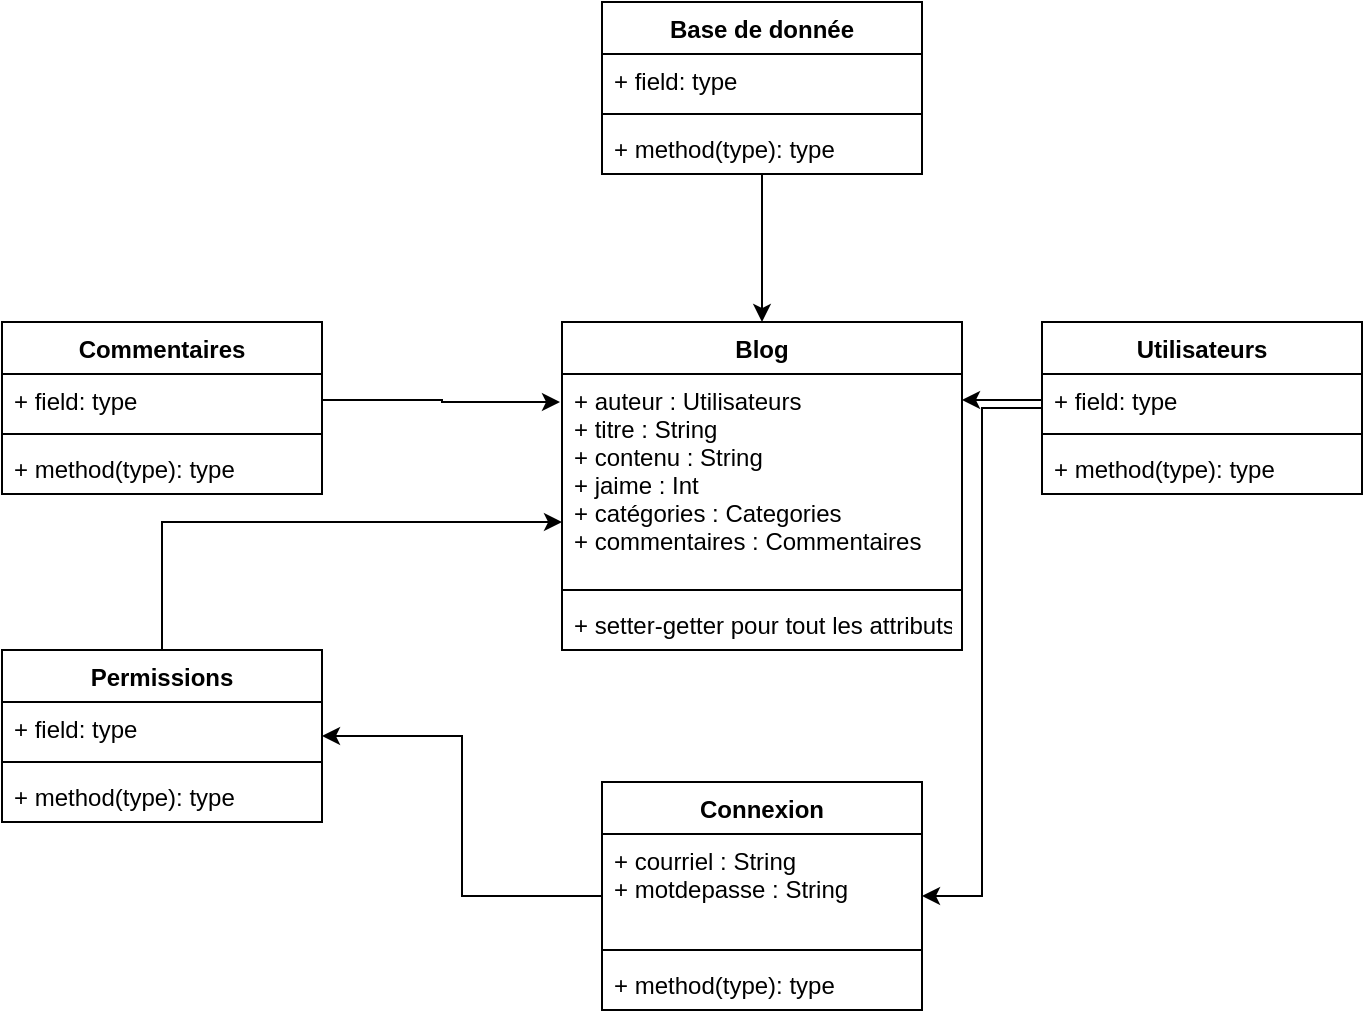 <mxfile version="12.6.1" type="github">
  <diagram id="C5RBs43oDa-KdzZeNtuy" name="Page-1">
    <mxGraphModel dx="1102" dy="611" grid="1" gridSize="10" guides="1" tooltips="1" connect="1" arrows="1" fold="1" page="1" pageScale="1" pageWidth="827" pageHeight="1169" math="0" shadow="0">
      <root>
        <mxCell id="WIyWlLk6GJQsqaUBKTNV-0"/>
        <mxCell id="WIyWlLk6GJQsqaUBKTNV-1" parent="WIyWlLk6GJQsqaUBKTNV-0"/>
        <mxCell id="BsfRLn47r17hex0LM9WA-0" value="Blog" style="swimlane;fontStyle=1;align=center;verticalAlign=top;childLayout=stackLayout;horizontal=1;startSize=26;horizontalStack=0;resizeParent=1;resizeParentMax=0;resizeLast=0;collapsible=1;marginBottom=0;" parent="WIyWlLk6GJQsqaUBKTNV-1" vertex="1">
          <mxGeometry x="400" y="160" width="200" height="164" as="geometry"/>
        </mxCell>
        <mxCell id="BsfRLn47r17hex0LM9WA-1" value="+ auteur : Utilisateurs&#xa;+ titre : String&#xa;+ contenu : String&#xa;+ jaime : Int&#xa;+ catégories : Categories&#xa;+ commentaires : Commentaires&#xa;&#xa;" style="text;strokeColor=none;fillColor=none;align=left;verticalAlign=top;spacingLeft=4;spacingRight=4;overflow=hidden;rotatable=0;points=[[0,0.5],[1,0.5]];portConstraint=eastwest;" parent="BsfRLn47r17hex0LM9WA-0" vertex="1">
          <mxGeometry y="26" width="200" height="104" as="geometry"/>
        </mxCell>
        <mxCell id="BsfRLn47r17hex0LM9WA-2" value="" style="line;strokeWidth=1;fillColor=none;align=left;verticalAlign=middle;spacingTop=-1;spacingLeft=3;spacingRight=3;rotatable=0;labelPosition=right;points=[];portConstraint=eastwest;" parent="BsfRLn47r17hex0LM9WA-0" vertex="1">
          <mxGeometry y="130" width="200" height="8" as="geometry"/>
        </mxCell>
        <mxCell id="BsfRLn47r17hex0LM9WA-3" value="+ setter-getter pour tout les attributs" style="text;strokeColor=none;fillColor=none;align=left;verticalAlign=top;spacingLeft=4;spacingRight=4;overflow=hidden;rotatable=0;points=[[0,0.5],[1,0.5]];portConstraint=eastwest;" parent="BsfRLn47r17hex0LM9WA-0" vertex="1">
          <mxGeometry y="138" width="200" height="26" as="geometry"/>
        </mxCell>
        <mxCell id="AcaAmZLUgVMFTUzAwAvF-3" style="edgeStyle=orthogonalEdgeStyle;rounded=0;orthogonalLoop=1;jettySize=auto;html=1;entryX=1;entryY=0.5;entryDx=0;entryDy=0;" edge="1" parent="WIyWlLk6GJQsqaUBKTNV-1" source="BsfRLn47r17hex0LM9WA-4" target="BsfRLn47r17hex0LM9WA-16">
          <mxGeometry relative="1" as="geometry"/>
        </mxCell>
        <mxCell id="BsfRLn47r17hex0LM9WA-4" value="Utilisateurs" style="swimlane;fontStyle=1;align=center;verticalAlign=top;childLayout=stackLayout;horizontal=1;startSize=26;horizontalStack=0;resizeParent=1;resizeParentMax=0;resizeLast=0;collapsible=1;marginBottom=0;" parent="WIyWlLk6GJQsqaUBKTNV-1" vertex="1">
          <mxGeometry x="640" y="160" width="160" height="86" as="geometry"/>
        </mxCell>
        <mxCell id="BsfRLn47r17hex0LM9WA-5" value="+ field: type" style="text;strokeColor=none;fillColor=none;align=left;verticalAlign=top;spacingLeft=4;spacingRight=4;overflow=hidden;rotatable=0;points=[[0,0.5],[1,0.5]];portConstraint=eastwest;" parent="BsfRLn47r17hex0LM9WA-4" vertex="1">
          <mxGeometry y="26" width="160" height="26" as="geometry"/>
        </mxCell>
        <mxCell id="BsfRLn47r17hex0LM9WA-6" value="" style="line;strokeWidth=1;fillColor=none;align=left;verticalAlign=middle;spacingTop=-1;spacingLeft=3;spacingRight=3;rotatable=0;labelPosition=right;points=[];portConstraint=eastwest;" parent="BsfRLn47r17hex0LM9WA-4" vertex="1">
          <mxGeometry y="52" width="160" height="8" as="geometry"/>
        </mxCell>
        <mxCell id="BsfRLn47r17hex0LM9WA-7" value="+ method(type): type" style="text;strokeColor=none;fillColor=none;align=left;verticalAlign=top;spacingLeft=4;spacingRight=4;overflow=hidden;rotatable=0;points=[[0,0.5],[1,0.5]];portConstraint=eastwest;" parent="BsfRLn47r17hex0LM9WA-4" vertex="1">
          <mxGeometry y="60" width="160" height="26" as="geometry"/>
        </mxCell>
        <mxCell id="BsfRLn47r17hex0LM9WA-8" value="Commentaires" style="swimlane;fontStyle=1;align=center;verticalAlign=top;childLayout=stackLayout;horizontal=1;startSize=26;horizontalStack=0;resizeParent=1;resizeParentMax=0;resizeLast=0;collapsible=1;marginBottom=0;" parent="WIyWlLk6GJQsqaUBKTNV-1" vertex="1">
          <mxGeometry x="120" y="160" width="160" height="86" as="geometry"/>
        </mxCell>
        <mxCell id="BsfRLn47r17hex0LM9WA-9" value="+ field: type" style="text;strokeColor=none;fillColor=none;align=left;verticalAlign=top;spacingLeft=4;spacingRight=4;overflow=hidden;rotatable=0;points=[[0,0.5],[1,0.5]];portConstraint=eastwest;" parent="BsfRLn47r17hex0LM9WA-8" vertex="1">
          <mxGeometry y="26" width="160" height="26" as="geometry"/>
        </mxCell>
        <mxCell id="BsfRLn47r17hex0LM9WA-10" value="" style="line;strokeWidth=1;fillColor=none;align=left;verticalAlign=middle;spacingTop=-1;spacingLeft=3;spacingRight=3;rotatable=0;labelPosition=right;points=[];portConstraint=eastwest;" parent="BsfRLn47r17hex0LM9WA-8" vertex="1">
          <mxGeometry y="52" width="160" height="8" as="geometry"/>
        </mxCell>
        <mxCell id="BsfRLn47r17hex0LM9WA-11" value="+ method(type): type" style="text;strokeColor=none;fillColor=none;align=left;verticalAlign=top;spacingLeft=4;spacingRight=4;overflow=hidden;rotatable=0;points=[[0,0.5],[1,0.5]];portConstraint=eastwest;" parent="BsfRLn47r17hex0LM9WA-8" vertex="1">
          <mxGeometry y="60" width="160" height="26" as="geometry"/>
        </mxCell>
        <mxCell id="AcaAmZLUgVMFTUzAwAvF-11" style="edgeStyle=orthogonalEdgeStyle;rounded=0;orthogonalLoop=1;jettySize=auto;html=1;entryX=0;entryY=0.712;entryDx=0;entryDy=0;entryPerimeter=0;" edge="1" parent="WIyWlLk6GJQsqaUBKTNV-1" source="BsfRLn47r17hex0LM9WA-12" target="BsfRLn47r17hex0LM9WA-1">
          <mxGeometry relative="1" as="geometry"/>
        </mxCell>
        <mxCell id="BsfRLn47r17hex0LM9WA-12" value="Permissions" style="swimlane;fontStyle=1;align=center;verticalAlign=top;childLayout=stackLayout;horizontal=1;startSize=26;horizontalStack=0;resizeParent=1;resizeParentMax=0;resizeLast=0;collapsible=1;marginBottom=0;" parent="WIyWlLk6GJQsqaUBKTNV-1" vertex="1">
          <mxGeometry x="120" y="324" width="160" height="86" as="geometry"/>
        </mxCell>
        <mxCell id="BsfRLn47r17hex0LM9WA-13" value="+ field: type" style="text;strokeColor=none;fillColor=none;align=left;verticalAlign=top;spacingLeft=4;spacingRight=4;overflow=hidden;rotatable=0;points=[[0,0.5],[1,0.5]];portConstraint=eastwest;" parent="BsfRLn47r17hex0LM9WA-12" vertex="1">
          <mxGeometry y="26" width="160" height="26" as="geometry"/>
        </mxCell>
        <mxCell id="BsfRLn47r17hex0LM9WA-14" value="" style="line;strokeWidth=1;fillColor=none;align=left;verticalAlign=middle;spacingTop=-1;spacingLeft=3;spacingRight=3;rotatable=0;labelPosition=right;points=[];portConstraint=eastwest;" parent="BsfRLn47r17hex0LM9WA-12" vertex="1">
          <mxGeometry y="52" width="160" height="8" as="geometry"/>
        </mxCell>
        <mxCell id="BsfRLn47r17hex0LM9WA-15" value="+ method(type): type" style="text;strokeColor=none;fillColor=none;align=left;verticalAlign=top;spacingLeft=4;spacingRight=4;overflow=hidden;rotatable=0;points=[[0,0.5],[1,0.5]];portConstraint=eastwest;" parent="BsfRLn47r17hex0LM9WA-12" vertex="1">
          <mxGeometry y="60" width="160" height="26" as="geometry"/>
        </mxCell>
        <mxCell id="AcaAmZLUgVMFTUzAwAvF-10" value="" style="edgeStyle=orthogonalEdgeStyle;rounded=0;orthogonalLoop=1;jettySize=auto;html=1;entryX=1;entryY=0.5;entryDx=0;entryDy=0;" edge="1" parent="WIyWlLk6GJQsqaUBKTNV-1" source="BsfRLn47r17hex0LM9WA-16" target="BsfRLn47r17hex0LM9WA-12">
          <mxGeometry relative="1" as="geometry">
            <mxPoint x="340" y="474" as="targetPoint"/>
          </mxGeometry>
        </mxCell>
        <mxCell id="BsfRLn47r17hex0LM9WA-16" value="Connexion" style="swimlane;fontStyle=1;align=center;verticalAlign=top;childLayout=stackLayout;horizontal=1;startSize=26;horizontalStack=0;resizeParent=1;resizeParentMax=0;resizeLast=0;collapsible=1;marginBottom=0;" parent="WIyWlLk6GJQsqaUBKTNV-1" vertex="1">
          <mxGeometry x="420" y="390" width="160" height="114" as="geometry"/>
        </mxCell>
        <mxCell id="AcaAmZLUgVMFTUzAwAvF-4" value="+ courriel : String&#xa;+ motdepasse : String&#xa;" style="text;strokeColor=none;fillColor=none;align=left;verticalAlign=top;spacingLeft=4;spacingRight=4;overflow=hidden;rotatable=0;points=[[0,0.5],[1,0.5]];portConstraint=eastwest;" vertex="1" parent="BsfRLn47r17hex0LM9WA-16">
          <mxGeometry y="26" width="160" height="54" as="geometry"/>
        </mxCell>
        <mxCell id="BsfRLn47r17hex0LM9WA-18" value="" style="line;strokeWidth=1;fillColor=none;align=left;verticalAlign=middle;spacingTop=-1;spacingLeft=3;spacingRight=3;rotatable=0;labelPosition=right;points=[];portConstraint=eastwest;" parent="BsfRLn47r17hex0LM9WA-16" vertex="1">
          <mxGeometry y="80" width="160" height="8" as="geometry"/>
        </mxCell>
        <mxCell id="BsfRLn47r17hex0LM9WA-19" value="+ method(type): type" style="text;strokeColor=none;fillColor=none;align=left;verticalAlign=top;spacingLeft=4;spacingRight=4;overflow=hidden;rotatable=0;points=[[0,0.5],[1,0.5]];portConstraint=eastwest;" parent="BsfRLn47r17hex0LM9WA-16" vertex="1">
          <mxGeometry y="88" width="160" height="26" as="geometry"/>
        </mxCell>
        <mxCell id="AcaAmZLUgVMFTUzAwAvF-12" style="edgeStyle=orthogonalEdgeStyle;rounded=0;orthogonalLoop=1;jettySize=auto;html=1;entryX=0.5;entryY=0;entryDx=0;entryDy=0;" edge="1" parent="WIyWlLk6GJQsqaUBKTNV-1" source="BsfRLn47r17hex0LM9WA-20" target="BsfRLn47r17hex0LM9WA-0">
          <mxGeometry relative="1" as="geometry"/>
        </mxCell>
        <mxCell id="BsfRLn47r17hex0LM9WA-20" value="Base de donnée" style="swimlane;fontStyle=1;align=center;verticalAlign=top;childLayout=stackLayout;horizontal=1;startSize=26;horizontalStack=0;resizeParent=1;resizeParentMax=0;resizeLast=0;collapsible=1;marginBottom=0;" parent="WIyWlLk6GJQsqaUBKTNV-1" vertex="1">
          <mxGeometry x="420" width="160" height="86" as="geometry"/>
        </mxCell>
        <mxCell id="BsfRLn47r17hex0LM9WA-21" value="+ field: type" style="text;strokeColor=none;fillColor=none;align=left;verticalAlign=top;spacingLeft=4;spacingRight=4;overflow=hidden;rotatable=0;points=[[0,0.5],[1,0.5]];portConstraint=eastwest;" parent="BsfRLn47r17hex0LM9WA-20" vertex="1">
          <mxGeometry y="26" width="160" height="26" as="geometry"/>
        </mxCell>
        <mxCell id="BsfRLn47r17hex0LM9WA-22" value="" style="line;strokeWidth=1;fillColor=none;align=left;verticalAlign=middle;spacingTop=-1;spacingLeft=3;spacingRight=3;rotatable=0;labelPosition=right;points=[];portConstraint=eastwest;" parent="BsfRLn47r17hex0LM9WA-20" vertex="1">
          <mxGeometry y="52" width="160" height="8" as="geometry"/>
        </mxCell>
        <mxCell id="BsfRLn47r17hex0LM9WA-23" value="+ method(type): type" style="text;strokeColor=none;fillColor=none;align=left;verticalAlign=top;spacingLeft=4;spacingRight=4;overflow=hidden;rotatable=0;points=[[0,0.5],[1,0.5]];portConstraint=eastwest;" parent="BsfRLn47r17hex0LM9WA-20" vertex="1">
          <mxGeometry y="60" width="160" height="26" as="geometry"/>
        </mxCell>
        <mxCell id="AcaAmZLUgVMFTUzAwAvF-0" style="edgeStyle=orthogonalEdgeStyle;rounded=0;orthogonalLoop=1;jettySize=auto;html=1;entryX=-0.005;entryY=0.135;entryDx=0;entryDy=0;entryPerimeter=0;" edge="1" parent="WIyWlLk6GJQsqaUBKTNV-1" source="BsfRLn47r17hex0LM9WA-9" target="BsfRLn47r17hex0LM9WA-1">
          <mxGeometry relative="1" as="geometry"/>
        </mxCell>
        <mxCell id="AcaAmZLUgVMFTUzAwAvF-2" style="edgeStyle=orthogonalEdgeStyle;rounded=0;orthogonalLoop=1;jettySize=auto;html=1;entryX=1;entryY=0.125;entryDx=0;entryDy=0;entryPerimeter=0;" edge="1" parent="WIyWlLk6GJQsqaUBKTNV-1" source="BsfRLn47r17hex0LM9WA-5" target="BsfRLn47r17hex0LM9WA-1">
          <mxGeometry relative="1" as="geometry"/>
        </mxCell>
      </root>
    </mxGraphModel>
  </diagram>
</mxfile>
